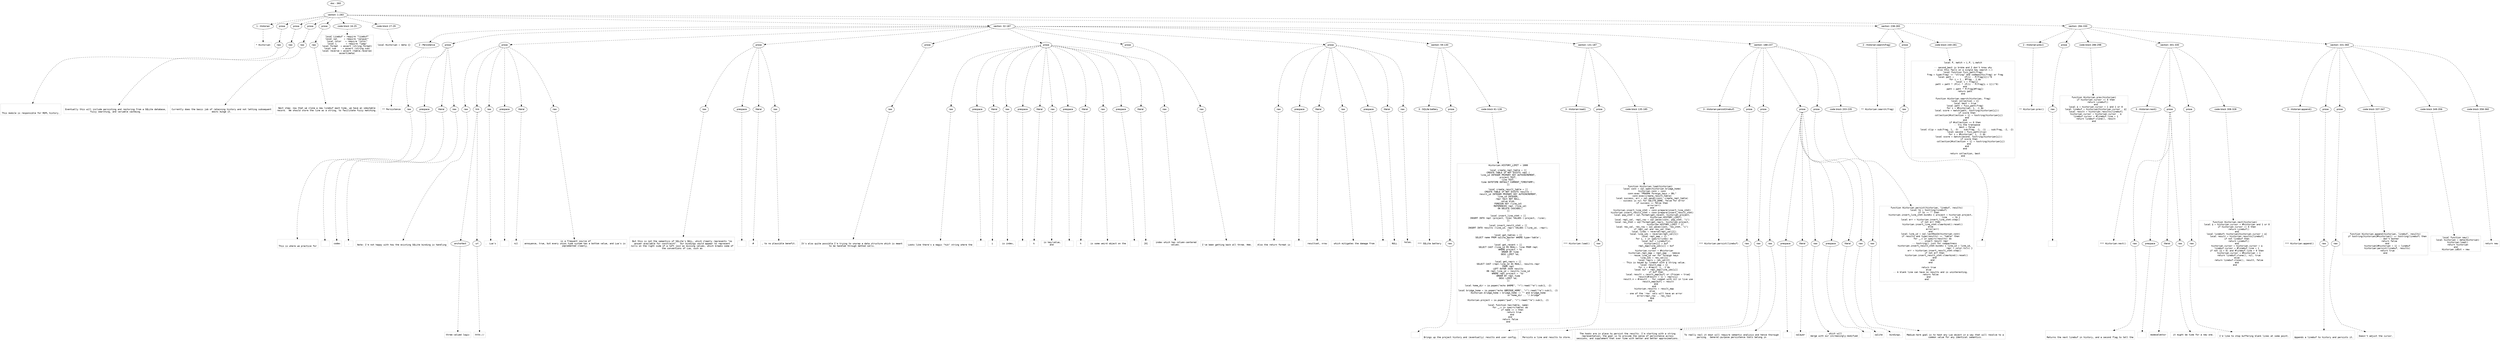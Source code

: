 digraph lpegNode {

node [fontname=Helvetica]
edge [style=dashed]

doc_0 [label="doc - 360"]


doc_0 -> { section_1}
{rank=same; section_1}

section_1 [label="section: 1-283"]


// END RANK doc_0

section_1 -> { header_2 prose_3 prose_4 prose_5 prose_6 codeblock_7 codeblock_8 section_9 section_10 section_11}
{rank=same; header_2 prose_3 prose_4 prose_5 prose_6 codeblock_7 codeblock_8 section_9 section_10 section_11}

header_2 [label="1 : Historian"]

prose_3 [label="prose"]

prose_4 [label="prose"]

prose_5 [label="prose"]

prose_6 [label="prose"]

codeblock_7 [label="code block 16-25"]

codeblock_8 [label="code block 27-29"]

section_9 [label="section: 32-187"]

section_10 [label="section: 238-283"]

section_11 [label="section: 284-330"]


// END RANK section_1

header_2 -> leaf_12
leaf_12  [color=Gray,shape=rectangle,fontname=Inconsolata,label="* Historian"]
// END RANK header_2

prose_3 -> { raw_13}
{rank=same; raw_13}

raw_13 [label="raw"]


// END RANK prose_3

raw_13 -> leaf_14
leaf_14  [color=Gray,shape=rectangle,fontname=Inconsolata,label="


This module is responsible for REPL history.
"]
// END RANK raw_13

prose_4 -> { raw_15}
{rank=same; raw_15}

raw_15 [label="raw"]


// END RANK prose_4

raw_15 -> leaf_16
leaf_16  [color=Gray,shape=rectangle,fontname=Inconsolata,label="
Eventually this will include persisting and restoring from a SQLite database,
fuzzy searching, and variable cacheing.
"]
// END RANK raw_15

prose_5 -> { raw_17}
{rank=same; raw_17}

raw_17 [label="raw"]


// END RANK prose_5

raw_17 -> leaf_18
leaf_18  [color=Gray,shape=rectangle,fontname=Inconsolata,label="
Currently does the basic job of retaining history and not letting subsequent
edits munge it.
"]
// END RANK raw_17

prose_6 -> { raw_19}
{rank=same; raw_19}

raw_19 [label="raw"]


// END RANK prose_6

raw_19 -> leaf_20
leaf_20  [color=Gray,shape=rectangle,fontname=Inconsolata,label="
Next step: now that we clone a new linebuf each time, we have an immutable
record.  We should store the line as a string, to facilitate fuzzy matching.

"]
// END RANK raw_19

codeblock_7 -> leaf_21
leaf_21  [color=Gray,shape=rectangle,fontname=Inconsolata,label="local Linebuf = require \"linebuf\"
local sql     = require \"sqlayer\"
local color   = require \"color\"
local L       = require \"lpeg\"
local format  = assert (string.format)
local sub     = assert (string.sub)
local reverse = assert (table.reverse)
assert(meta)"]
// END RANK codeblock_7

codeblock_8 -> leaf_22
leaf_22  [color=Gray,shape=rectangle,fontname=Inconsolata,label="local Historian = meta {}"]
// END RANK codeblock_8

section_9 -> { header_23 prose_24 prose_25 prose_26 prose_27 prose_28 prose_29 prose_30 section_31 section_32 section_33}
{rank=same; header_23 prose_24 prose_25 prose_26 prose_27 prose_28 prose_29 prose_30 section_31 section_32 section_33}

header_23 [label="2 : Persistence"]

prose_24 [label="prose"]

prose_25 [label="prose"]

prose_26 [label="prose"]

prose_27 [label="prose"]

prose_28 [label="prose"]

prose_29 [label="prose"]

prose_30 [label="prose"]

section_31 [label="section: 59-130"]

section_32 [label="section: 131-187"]

section_33 [label="section: 188-237"]


// END RANK section_9

header_23 -> leaf_34
leaf_34  [color=Gray,shape=rectangle,fontname=Inconsolata,label="** Persistence"]
// END RANK header_23

prose_24 -> { raw_35 prespace_36 literal_37 raw_38}
{rank=same; raw_35 prespace_36 literal_37 raw_38}

raw_35 [label="raw"]

prespace_36 [label="prespace"]

literal_37 [label="literal"]

raw_38 [label="raw"]


// END RANK prose_24

raw_35 -> leaf_39
leaf_39  [color=Gray,shape=rectangle,fontname=Inconsolata,label="

This is where we practice for"]
// END RANK raw_35

prespace_36 -> leaf_40
leaf_40  [color=Gray,shape=rectangle,fontname=Inconsolata,label=" "]
// END RANK prespace_36

literal_37 -> leaf_41
leaf_41  [color=Gray,shape=rectangle,fontname=Inconsolata,label="codex"]
// END RANK literal_37

raw_38 -> leaf_42
leaf_42  [color=Gray,shape=rectangle,fontname=Inconsolata,label=".
"]
// END RANK raw_38

prose_25 -> { raw_43 link_44 raw_45 prespace_46 literal_47 raw_48}
{rank=same; raw_43 link_44 raw_45 prespace_46 literal_47 raw_48}

raw_43 [label="raw"]

link_44 [label="link"]

raw_45 [label="raw"]

prespace_46 [label="prespace"]

literal_47 [label="literal"]

raw_48 [label="raw"]


// END RANK prose_25

raw_43 -> leaf_49
leaf_49  [color=Gray,shape=rectangle,fontname=Inconsolata,label="
Note: I'm not happy with how the existing SQLite binding is handling"]
// END RANK raw_43

link_44 -> { anchortext_50 url_51}
{rank=same; anchortext_50 url_51}

anchortext_50 [label="anchortext"]

url_51 [label="url"]


// END RANK link_44

anchortext_50 -> leaf_52
leaf_52  [color=Gray,shape=rectangle,fontname=Inconsolata,label="three-valued logic"]
// END RANK anchortext_50

url_51 -> leaf_53
leaf_53  [color=Gray,shape=rectangle,fontname=Inconsolata,label="httk://"]
// END RANK url_51

raw_45 -> leaf_54
leaf_54  [color=Gray,shape=rectangle,fontname=Inconsolata,label=".  Lua's"]
// END RANK raw_45

prespace_46 -> leaf_55
leaf_55  [color=Gray,shape=rectangle,fontname=Inconsolata,label=" "]
// END RANK prespace_46

literal_47 -> leaf_56
leaf_56  [color=Gray,shape=rectangle,fontname=Inconsolata,label="nil"]
// END RANK literal_47

raw_48 -> leaf_57
leaf_57  [color=Gray,shape=rectangle,fontname=Inconsolata,label=" is a frequent source of
annoyance, true, but every union type system has a bottom value, and Lua's is
implemented cleanly.
"]
// END RANK raw_48

prose_26 -> { raw_58 prespace_59 literal_60 raw_61}
{rank=same; raw_58 prespace_59 literal_60 raw_61}

raw_58 [label="raw"]

prespace_59 [label="prespace"]

literal_60 [label="literal"]

raw_61 [label="raw"]


// END RANK prose_26

raw_58 -> leaf_62
leaf_62  [color=Gray,shape=rectangle,fontname=Inconsolata,label="
But this is not the semantics of SQLite's NULL, which cleanly represents \"no
answer available for constraint\".  Our bindings would appear to represent
nulls on the right side of a left join as missing values, which breaks some of
the conventions of Lua, such as"]
// END RANK raw_58

prespace_59 -> leaf_63
leaf_63  [color=Gray,shape=rectangle,fontname=Inconsolata,label=" "]
// END RANK prespace_59

literal_60 -> leaf_64
leaf_64  [color=Gray,shape=rectangle,fontname=Inconsolata,label="#"]
// END RANK literal_60

raw_61 -> leaf_65
leaf_65  [color=Gray,shape=rectangle,fontname=Inconsolata,label=", to no plausible benefit.
"]
// END RANK raw_61

prose_27 -> { raw_66}
{rank=same; raw_66}

raw_66 [label="raw"]


// END RANK prose_27

raw_66 -> leaf_67
leaf_67  [color=Gray,shape=rectangle,fontname=Inconsolata,label="
It's also quite possible I'm trying to unwrap a data structure which is meant
to be handled through method calls.
"]
// END RANK raw_66

prose_28 -> { raw_68 prespace_69 literal_70 raw_71 prespace_72 literal_73 raw_74 prespace_75 literal_76 raw_77 prespace_78 literal_79 raw_80}
{rank=same; raw_68 prespace_69 literal_70 raw_71 prespace_72 literal_73 raw_74 prespace_75 literal_76 raw_77 prespace_78 literal_79 raw_80}

raw_68 [label="raw"]

prespace_69 [label="prespace"]

literal_70 [label="literal"]

raw_71 [label="raw"]

prespace_72 [label="prespace"]

literal_73 [label="literal"]

raw_74 [label="raw"]

prespace_75 [label="prespace"]

literal_76 [label="literal"]

raw_77 [label="raw"]

prespace_78 [label="prespace"]

literal_79 [label="literal"]

raw_80 [label="raw"]


// END RANK prose_28

raw_68 -> leaf_81
leaf_81  [color=Gray,shape=rectangle,fontname=Inconsolata,label="
Looks like there's a magic \"hik\" string where the"]
// END RANK raw_68

prespace_69 -> leaf_82
leaf_82  [color=Gray,shape=rectangle,fontname=Inconsolata,label=" "]
// END RANK prespace_69

literal_70 -> leaf_83
leaf_83  [color=Gray,shape=rectangle,fontname=Inconsolata,label="i"]
// END RANK literal_70

raw_71 -> leaf_84
leaf_84  [color=Gray,shape=rectangle,fontname=Inconsolata,label=" is index,"]
// END RANK raw_71

prespace_72 -> leaf_85
leaf_85  [color=Gray,shape=rectangle,fontname=Inconsolata,label=" "]
// END RANK prespace_72

literal_73 -> leaf_86
leaf_86  [color=Gray,shape=rectangle,fontname=Inconsolata,label="k"]
// END RANK literal_73

raw_74 -> leaf_87
leaf_87  [color=Gray,shape=rectangle,fontname=Inconsolata,label=" is key/value,
and"]
// END RANK raw_74

prespace_75 -> leaf_88
leaf_88  [color=Gray,shape=rectangle,fontname=Inconsolata,label=" "]
// END RANK prespace_75

literal_76 -> leaf_89
leaf_89  [color=Gray,shape=rectangle,fontname=Inconsolata,label="h"]
// END RANK literal_76

raw_77 -> leaf_90
leaf_90  [color=Gray,shape=rectangle,fontname=Inconsolata,label=" is some weird object on the"]
// END RANK raw_77

prespace_78 -> leaf_91
leaf_91  [color=Gray,shape=rectangle,fontname=Inconsolata,label=" "]
// END RANK prespace_78

literal_79 -> leaf_92
leaf_92  [color=Gray,shape=rectangle,fontname=Inconsolata,label="[0]"]
// END RANK literal_79

raw_80 -> leaf_93
leaf_93  [color=Gray,shape=rectangle,fontname=Inconsolata,label=" index which has column-centered
values.
"]
// END RANK raw_80

prose_29 -> { raw_94}
{rank=same; raw_94}

raw_94 [label="raw"]


// END RANK prose_29

raw_94 -> leaf_95
leaf_95  [color=Gray,shape=rectangle,fontname=Inconsolata,label="
I've been getting back all three. Hmm.
"]
// END RANK raw_94

prose_30 -> { raw_96 prespace_97 literal_98 raw_99 prespace_100 literal_101 raw_102}
{rank=same; raw_96 prespace_97 literal_98 raw_99 prespace_100 literal_101 raw_102}

raw_96 [label="raw"]

prespace_97 [label="prespace"]

literal_98 [label="literal"]

raw_99 [label="raw"]

prespace_100 [label="prespace"]

literal_101 [label="literal"]

raw_102 [label="raw"]


// END RANK prose_30

raw_96 -> leaf_103
leaf_103  [color=Gray,shape=rectangle,fontname=Inconsolata,label="
Also the return format is"]
// END RANK raw_96

prespace_97 -> leaf_104
leaf_104  [color=Gray,shape=rectangle,fontname=Inconsolata,label=" "]
// END RANK prespace_97

literal_98 -> leaf_105
leaf_105  [color=Gray,shape=rectangle,fontname=Inconsolata,label="resultset, nrow"]
// END RANK literal_98

raw_99 -> leaf_106
leaf_106  [color=Gray,shape=rectangle,fontname=Inconsolata,label=" which mitigates the damage from"]
// END RANK raw_99

prespace_100 -> leaf_107
leaf_107  [color=Gray,shape=rectangle,fontname=Inconsolata,label=""]
// END RANK prespace_100

literal_101 -> leaf_108
leaf_108  [color=Gray,shape=rectangle,fontname=Inconsolata,label="NULL"]
// END RANK literal_101

raw_102 -> leaf_109
leaf_109  [color=Gray,shape=rectangle,fontname=Inconsolata,label=" holes.

"]
// END RANK raw_102

section_31 -> { header_110 prose_111 codeblock_112}
{rank=same; header_110 prose_111 codeblock_112}

header_110 [label="3 : SQLite battery"]

prose_111 [label="prose"]

codeblock_112 [label="code block 61-128"]


// END RANK section_31

header_110 -> leaf_113
leaf_113  [color=Gray,shape=rectangle,fontname=Inconsolata,label="*** SQLite battery"]
// END RANK header_110

prose_111 -> { raw_114}
{rank=same; raw_114}

raw_114 [label="raw"]


// END RANK prose_111

raw_114 -> leaf_115
leaf_115  [color=Gray,shape=rectangle,fontname=Inconsolata,label="
"]
// END RANK raw_114

codeblock_112 -> leaf_116
leaf_116  [color=Gray,shape=rectangle,fontname=Inconsolata,label="Historian.HISTORY_LIMIT = 1000

local create_repl_table = [[
CREATE TABLE IF NOT EXISTS repl (
line_id INTEGER PRIMARY KEY AUTOINCREMENT,
project TEXT,
line TEXT,
time DATETIME DEFAULT CURRENT_TIMESTAMP);
]]

local create_result_table = [[
CREATE TABLE IF NOT EXISTS results (
result_id INTEGER PRIMARY KEY AUTOINCREMENT,
line_id INTEGER,
repr text NOT NULL,
value blob,
FOREIGN KEY (line_id)
   REFERENCES repl (line_id)
   ON DELETE CASCADE);
]]

local insert_line_stmt = [[
INSERT INTO repl (project, line) VALUES (:project, :line);
]]

local insert_result_stmt = [[
INSERT INTO results (line_id, repr) VALUES (:line_id, :repr);
]]

local get_tables = [[
SELECT name FROM sqlite_master WHERE type='table';
]]

local get_recent = [[
SELECT CAST (line_id AS REAL), line FROM repl
   WHERE project = %s
   ORDER BY time
   DESC LIMIT %d;
]]

local get_reprs = [[
SELECT CAST (repl.line_id AS REAL), results.repr
FROM repl
LEFT OUTER JOIN results
ON repl.line_id = results.line_id
WHERE repl.project = '%s'
ORDER BY repl.time
DESC LIMIT %d;
]]

local home_dir = io.popen(\"echo $HOME\", \"r\"):read(\"*a\"):sub(1, -2)

local bridge_home = io.popen(\"echo $BRIDGE_HOME\", \"r\"):read(\"*a\"):sub(1, -2)
Historian.bridge_home = bridge_home ~= \"\" and bridge_home
                        or home_dir .. \"/.bridge\"

Historian.project = io.popen(\"pwd\", \"r\"):read(\"*a\"):sub(1, -2)

local function has(table, name)
   for _,v in ipairs(table) do
      if name == v then
         return true
      end
   end
   return false
end"]
// END RANK codeblock_112

section_32 -> { header_117 prose_118 codeblock_119}
{rank=same; header_117 prose_118 codeblock_119}

header_117 [label="3 : Historian:load()"]

prose_118 [label="prose"]

codeblock_119 [label="code block 135-185"]


// END RANK section_32

header_117 -> leaf_120
leaf_120  [color=Gray,shape=rectangle,fontname=Inconsolata,label="*** Historian:load()"]
// END RANK header_117

prose_118 -> { raw_121}
{rank=same; raw_121}

raw_121 [label="raw"]


// END RANK prose_118

raw_121 -> leaf_122
leaf_122  [color=Gray,shape=rectangle,fontname=Inconsolata,label="

Brings up the project history and (eventually) results and user config.
"]
// END RANK raw_121

codeblock_119 -> leaf_123
leaf_123  [color=Gray,shape=rectangle,fontname=Inconsolata,label="function Historian.load(historian)
   local conn = sql.open(historian.bridge_home)
   historian.conn = conn
   conn:exec \"PRAGMA foreign_keys = ON;\"
   conn:exec(create_result_table)
   local success, err = sql.pexec(conn, create_repl_table)
   -- success is nil for SQLITE_DONE, false for error
   if success == false then
      error(err)
   end
   historian.insert_line_stmt = conn:prepare(insert_line_stmt)
   historian.insert_result_stmt = conn:prepare(insert_result_stmt)
   local pop_stmt = sql.format(get_recent, historian.project,
                        historian.HISTORY_LIMIT)
   local repl_val, repl_row = sql.pexec(conn, pop_stmt, \"i\")
   local res_stmt = sql.format(get_reprs, historian.project,
                       historian.HISTORY_LIMIT * 2)
   local res_val, res_row = sql.pexec(conn, res_stmt, \"i\")
   if repl_val and res_val then
      local lines = reverse(repl_val[2])
      local line_ids = reverse(repl_val[1])
      local repl_map = {}
      for i, v in ipairs(lines) do
         local buf = Linebuf(v)
         historian[i] = buf
         repl_map[line_ids[i]] = buf
      end
      historian.cursor = #historian
      historian.repl_map = repl_map -- remove
      -- reuse line_id var for foreign keys
      line_ids = res_val[1]
      local reprs = res_val[2]
      -- This is keyed by linebuf with a string value.
      local result_map = {}
      for i = #reprs, 1, -1 do
         local buf = repl_map[line_ids[i]]
         if buf then
            local result = result_map[buf] or {frozen = true}
            result[#result + 1] = reprs[i]
            result.n = #result -- for compat with nil in live use
            result_map[buf] = result
         end
      end
      historian.results = result_map
   else
      -- one of the 'row' vals will have an error
      error(repr_row .. res_row)
   end
end"]
// END RANK codeblock_119

section_33 -> { header_124 prose_125 prose_126 prose_127 prose_128 codeblock_129}
{rank=same; header_124 prose_125 prose_126 prose_127 prose_128 codeblock_129}

header_124 [label="3 : Historian:persist(linebuf)"]

prose_125 [label="prose"]

prose_126 [label="prose"]

prose_127 [label="prose"]

prose_128 [label="prose"]

codeblock_129 [label="code block 203-235"]


// END RANK section_33

header_124 -> leaf_130
leaf_130  [color=Gray,shape=rectangle,fontname=Inconsolata,label="*** Historian:persist(linebuf)"]
// END RANK header_124

prose_125 -> { raw_131}
{rank=same; raw_131}

raw_131 [label="raw"]


// END RANK prose_125

raw_131 -> leaf_132
leaf_132  [color=Gray,shape=rectangle,fontname=Inconsolata,label="

Persists a line and results to store.
"]
// END RANK raw_131

prose_126 -> { raw_133}
{rank=same; raw_133}

raw_133 [label="raw"]


// END RANK prose_126

raw_133 -> leaf_134
leaf_134  [color=Gray,shape=rectangle,fontname=Inconsolata,label="
The hooks are in place to persist the results. I'm starting with a string
representation; the goal is to provide the sense of persistence across
sessions, and supplement that over time with better and better approximations.
"]
// END RANK raw_133

prose_127 -> { raw_135 prespace_136 literal_137 raw_138 prespace_139 literal_140 raw_141}
{rank=same; raw_135 prespace_136 literal_137 raw_138 prespace_139 literal_140 raw_141}

raw_135 [label="raw"]

prespace_136 [label="prespace"]

literal_137 [label="literal"]

raw_138 [label="raw"]

prespace_139 [label="prespace"]

literal_140 [label="literal"]

raw_141 [label="raw"]


// END RANK prose_127

raw_135 -> leaf_142
leaf_142  [color=Gray,shape=rectangle,fontname=Inconsolata,label="
To really nail it down will require semantic analysis and hence thorough
parsing.  General-purpose persistence tools belong in"]
// END RANK raw_135

prespace_136 -> leaf_143
leaf_143  [color=Gray,shape=rectangle,fontname=Inconsolata,label=" "]
// END RANK prespace_136

literal_137 -> leaf_144
leaf_144  [color=Gray,shape=rectangle,fontname=Inconsolata,label="sqlayer"]
// END RANK literal_137

raw_138 -> leaf_145
leaf_145  [color=Gray,shape=rectangle,fontname=Inconsolata,label=", which will
merge with our increasingly-modified"]
// END RANK raw_138

prespace_139 -> leaf_146
leaf_146  [color=Gray,shape=rectangle,fontname=Inconsolata,label=" "]
// END RANK prespace_139

literal_140 -> leaf_147
leaf_147  [color=Gray,shape=rectangle,fontname=Inconsolata,label="sqlite"]
// END RANK literal_140

raw_141 -> leaf_148
leaf_148  [color=Gray,shape=rectangle,fontname=Inconsolata,label=" bindings.
"]
// END RANK raw_141

prose_128 -> { raw_149}
{rank=same; raw_149}

raw_149 [label="raw"]


// END RANK prose_128

raw_149 -> leaf_150
leaf_150  [color=Gray,shape=rectangle,fontname=Inconsolata,label="
Medium-term goal is to hash any Lua object in a way that will resolve to a
common value for any identical semantics.
"]
// END RANK raw_149

codeblock_129 -> leaf_151
leaf_151  [color=Gray,shape=rectangle,fontname=Inconsolata,label="function Historian.persist(historian, linebuf, results)
   local lb = tostring(linebuf)
   if lb ~= \"\" then
      historian.insert_line_stmt:bindkv { project = historian.project,
                                     line    = lb }
      local err = historian.insert_line_stmt:step()
      if not err then
         historian.insert_line_stmt:clearbind():reset()
      else
         error(err)
      end
      local line_id = sql.lastRowId(historian.conn)
      if results and type(results) == \"table\" then
         for _,v in ipairs(results) do
            -- insert result repr
            -- tostring() just for compactness
            historian.insert_result_stmt:bindkv { line_id = line_id,
                                                  repr = color.ts(v) }
            err = historian.insert_result_stmt:step()
            if not err then
               historian.insert_result_stmt:clearbind():reset()
            end
         end
      end

   return true
   else
      -- A blank line can have no results and is uninteresting.
      return false
   end
end"]
// END RANK codeblock_129

section_10 -> { header_152 prose_153 codeblock_154}
{rank=same; header_152 prose_153 codeblock_154}

header_152 [label="2 : Historian:search(frag)"]

prose_153 [label="prose"]

codeblock_154 [label="code block 240-281"]


// END RANK section_10

header_152 -> leaf_155
leaf_155  [color=Gray,shape=rectangle,fontname=Inconsolata,label="** Historian:search(frag)"]
// END RANK header_152

prose_153 -> { raw_156}
{rank=same; raw_156}

raw_156 [label="raw"]


// END RANK prose_153

raw_156 -> leaf_157
leaf_157  [color=Gray,shape=rectangle,fontname=Inconsolata,label="
"]
// END RANK raw_156

codeblock_154 -> leaf_158
leaf_158  [color=Gray,shape=rectangle,fontname=Inconsolata,label="local P, match = L.P, L.match

-- second_best is broke and I don't know why
-- also this fails on a single key search >.<
local function fuzz_patt(frag)
   frag = type(frag) == \"string\" and codepoints(frag) or frag
   local patt =        (P(1) - P(frag[1]))^0
   for i = 1 , #frag - 1 do
      local v = frag[i]
      patt = patt * (P(v) * (P(1) - P(frag[i + 1]))^0)
   end
   patt = patt * P(frag[#frag])
   return patt
end

function Historian.search(historian, frag)
   local collection = {}
   local best = true
   local patt = fuzz_patt(frag)
   for i = #historian, 1, -1 do
      local score = match(patt, tostring(historian[i]))
      if score then
         collection[#collection + 1] = tostring(historian[i])
      end
   end
   if #collection == 0 then
      -- try the transpose
      best = false
      local slip = sub(frag, 1, -3) .. sub(frag, -1, -1) .. sub(frag, -2, -2)
      local second = fuzz_patt(slip)
      for i = #historian, 1, -1 do
         local score = match(second, tostring(historian[i]))
         if score then
            collection[#collection + 1] = tostring(historian[i])
         end
      end
   end

   return collection, best
end"]
// END RANK codeblock_154

section_11 -> { header_159 prose_160 codeblock_161 section_162 section_163}
{rank=same; header_159 prose_160 codeblock_161 section_162 section_163}

header_159 [label="2 : Historian:prev()"]

prose_160 [label="prose"]

codeblock_161 [label="code block 286-298"]

section_162 [label="section: 301-330"]

section_163 [label="section: 331-360"]


// END RANK section_11

header_159 -> leaf_164
leaf_164  [color=Gray,shape=rectangle,fontname=Inconsolata,label="** Historian:prev()"]
// END RANK header_159

prose_160 -> { raw_165}
{rank=same; raw_165}

raw_165 [label="raw"]


// END RANK prose_160

raw_165 -> leaf_166
leaf_166  [color=Gray,shape=rectangle,fontname=Inconsolata,label="
"]
// END RANK raw_165

codeblock_161 -> leaf_167
leaf_167  [color=Gray,shape=rectangle,fontname=Inconsolata,label="function Historian.prev(historian)
   if historian.cursor == 0 then
      return Linebuf()
   end
   local Δ = historian.cursor > 1 and 1 or 0
   local linebuf = historian[historian.cursor - Δ]
   local result = historian.results[linebuf]
   historian.cursor = historian.cursor - Δ
   linebuf.cursor = #linebuf.line + 1
   return linebuf:clone(), result
end"]
// END RANK codeblock_161

section_162 -> { header_168 prose_169 prose_170 codeblock_171}
{rank=same; header_168 prose_169 prose_170 codeblock_171}

header_168 [label="3 : Historian:next()"]

prose_169 [label="prose"]

prose_170 [label="prose"]

codeblock_171 [label="code block 308-328"]


// END RANK section_162

header_168 -> leaf_172
leaf_172  [color=Gray,shape=rectangle,fontname=Inconsolata,label="*** Historian:next()"]
// END RANK header_168

prose_169 -> { raw_173 prespace_174 literal_175 raw_176}
{rank=same; raw_173 prespace_174 literal_175 raw_176}

raw_173 [label="raw"]

prespace_174 [label="prespace"]

literal_175 [label="literal"]

raw_176 [label="raw"]


// END RANK prose_169

raw_173 -> leaf_177
leaf_177  [color=Gray,shape=rectangle,fontname=Inconsolata,label="

Returns the next linebuf in history, and a second flag to tell the"]
// END RANK raw_173

prespace_174 -> leaf_178
leaf_178  [color=Gray,shape=rectangle,fontname=Inconsolata,label=""]
// END RANK prespace_174

literal_175 -> leaf_179
leaf_179  [color=Gray,shape=rectangle,fontname=Inconsolata,label="modeselektor"]
// END RANK literal_175

raw_176 -> leaf_180
leaf_180  [color=Gray,shape=rectangle,fontname=Inconsolata,label=" it might be time for a new one.
"]
// END RANK raw_176

prose_170 -> { raw_181}
{rank=same; raw_181}

raw_181 [label="raw"]


// END RANK prose_170

raw_181 -> leaf_182
leaf_182  [color=Gray,shape=rectangle,fontname=Inconsolata,label="
I'd like to stop buffering blank lines at some point.
"]
// END RANK raw_181

codeblock_171 -> leaf_183
leaf_183  [color=Gray,shape=rectangle,fontname=Inconsolata,label="function Historian.next(historian)
   local Δ = historian.cursor < #historian and 1 or 0
   if historian.cursor == 0 then
      return Linebuf()
   end
   local linebuf= historian[historian.cursor + Δ]
   local result = historian.results[linebuf]
   if not linebuf then
      return Linebuf()
   end
   historian.cursor = historian.cursor + Δ
   linebuf.cursor = #linebuf.line + 1
   if not (Δ > 0) and #linebuf.line > 0 then
      historian.cursor = #historian + 1
      return linebuf:clone(), nil, true
   else
      return linebuf:clone(), result, false
   end
end"]
// END RANK codeblock_171

section_163 -> { header_184 prose_185 prose_186 codeblock_187 codeblock_188 codeblock_189}
{rank=same; header_184 prose_185 prose_186 codeblock_187 codeblock_188 codeblock_189}

header_184 [label="3 : Historian:append()"]

prose_185 [label="prose"]

prose_186 [label="prose"]

codeblock_187 [label="code block 337-347"]

codeblock_188 [label="code block 349-356"]

codeblock_189 [label="code block 358-360"]


// END RANK section_163

header_184 -> leaf_190
leaf_190  [color=Gray,shape=rectangle,fontname=Inconsolata,label="*** Historian:append()"]
// END RANK header_184

prose_185 -> { raw_191}
{rank=same; raw_191}

raw_191 [label="raw"]


// END RANK prose_185

raw_191 -> leaf_192
leaf_192  [color=Gray,shape=rectangle,fontname=Inconsolata,label="

Appends a linebuf to history and persists it.
"]
// END RANK raw_191

prose_186 -> { raw_193}
{rank=same; raw_193}

raw_193 [label="raw"]


// END RANK prose_186

raw_193 -> leaf_194
leaf_194  [color=Gray,shape=rectangle,fontname=Inconsolata,label="
Doesn't adjust the cursor.
"]
// END RANK raw_193

codeblock_187 -> leaf_195
leaf_195  [color=Gray,shape=rectangle,fontname=Inconsolata,label="function Historian.append(historian, linebuf, results)
   if tostring(historian[#historian]) == tostring(linebuf) then
      -- don't bother
      return false
   end
   historian[#historian + 1] = linebuf
   historian:persist(linebuf, results)
   return true
end"]
// END RANK codeblock_187

codeblock_188 -> leaf_196
leaf_196  [color=Gray,shape=rectangle,fontname=Inconsolata,label="local function new()
   local historian = meta(Historian)
   historian:load()
   return historian
end
Historian.idEst = new"]
// END RANK codeblock_188

codeblock_189 -> leaf_197
leaf_197  [color=Gray,shape=rectangle,fontname=Inconsolata,label="return new"]
// END RANK codeblock_189


}
